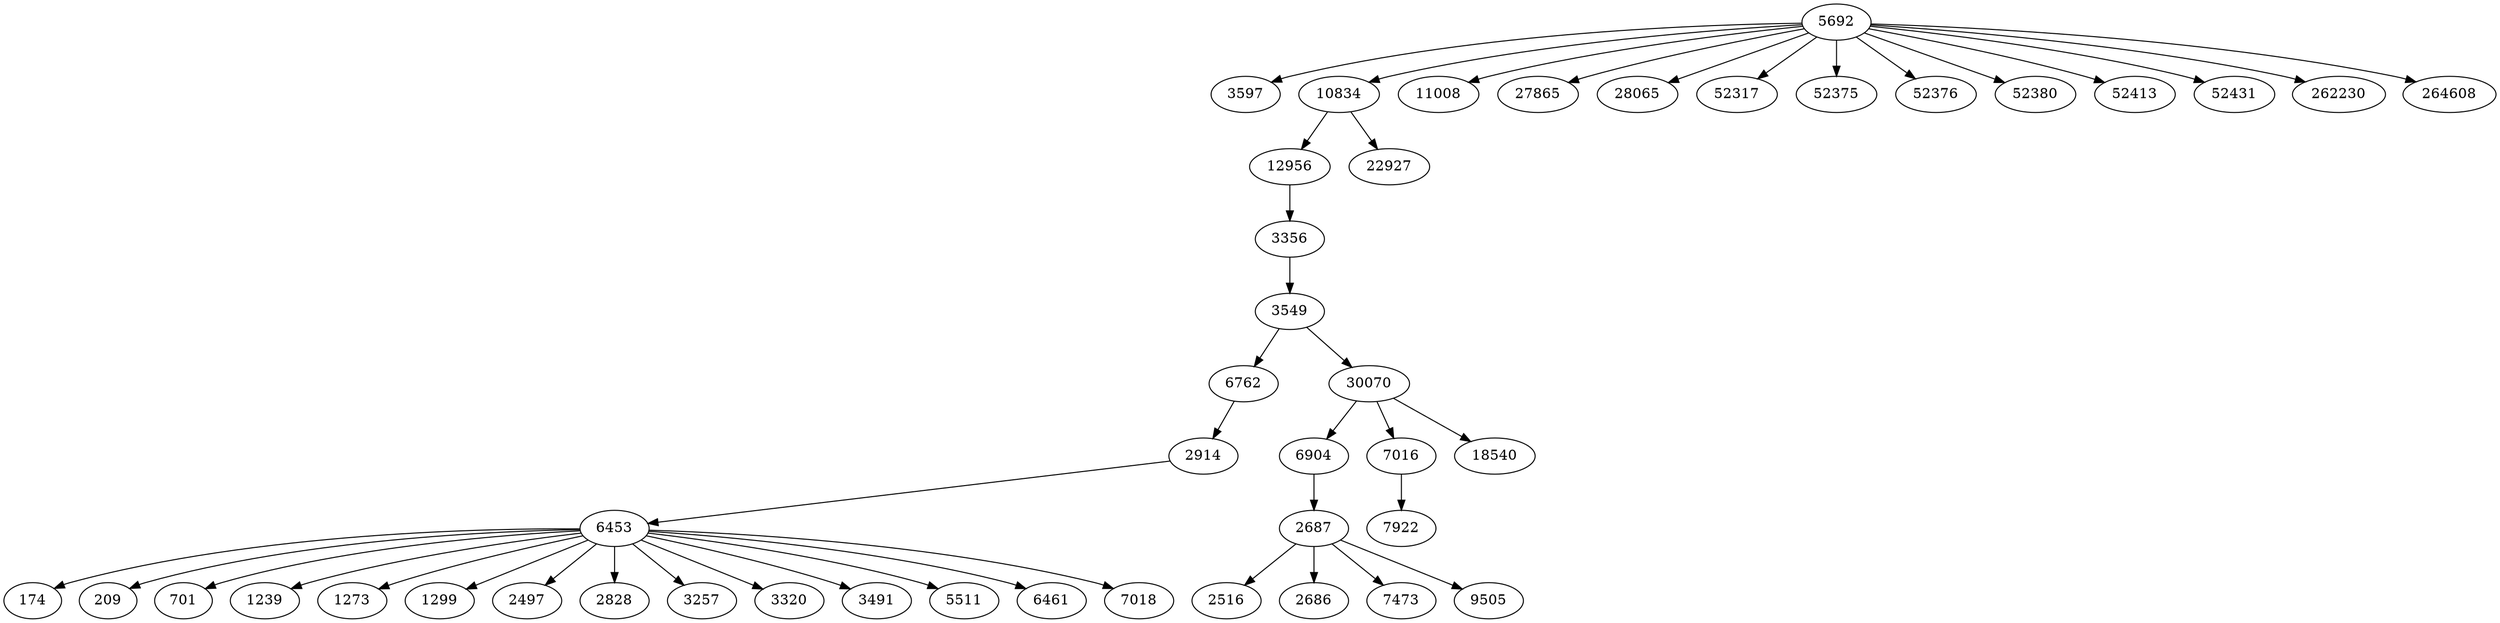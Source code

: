 digraph {
  // Node definitions.
  174;
  209;
  701;
  1239;
  1273;
  1299;
  2497;
  2516;
  2686;
  2687;
  2828;
  2914;
  3257;
  3320;
  3356;
  3491;
  3549;
  3597;
  5511;
  5692;
  6453;
  6461;
  6762;
  6904;
  7016;
  7018;
  7473;
  7922;
  9505;
  10834;
  11008;
  12956;
  18540;
  22927;
  27865;
  28065;
  30070;
  52317;
  52375;
  52376;
  52380;
  52413;
  52431;
  262230;
  264608;

  // Edge definitions.
  2687 -> 2516;
  2687 -> 2686;
  2687 -> 7473;
  2687 -> 9505;
  2914 -> 6453;
  3356 -> 3549;
  3549 -> 6762;
  3549 -> 30070;
  5692 -> 3597;
  5692 -> 10834;
  5692 -> 11008;
  5692 -> 27865;
  5692 -> 28065;
  5692 -> 52317;
  5692 -> 52375;
  5692 -> 52376;
  5692 -> 52380;
  5692 -> 52413;
  5692 -> 52431;
  5692 -> 262230;
  5692 -> 264608;
  6453 -> 174;
  6453 -> 209;
  6453 -> 701;
  6453 -> 1239;
  6453 -> 1273;
  6453 -> 1299;
  6453 -> 2497;
  6453 -> 2828;
  6453 -> 3257;
  6453 -> 3320;
  6453 -> 3491;
  6453 -> 5511;
  6453 -> 6461;
  6453 -> 7018;
  6762 -> 2914;
  6904 -> 2687;
  7016 -> 7922;
  10834 -> 12956;
  10834 -> 22927;
  12956 -> 3356;
  30070 -> 6904;
  30070 -> 7016;
  30070 -> 18540;
}
